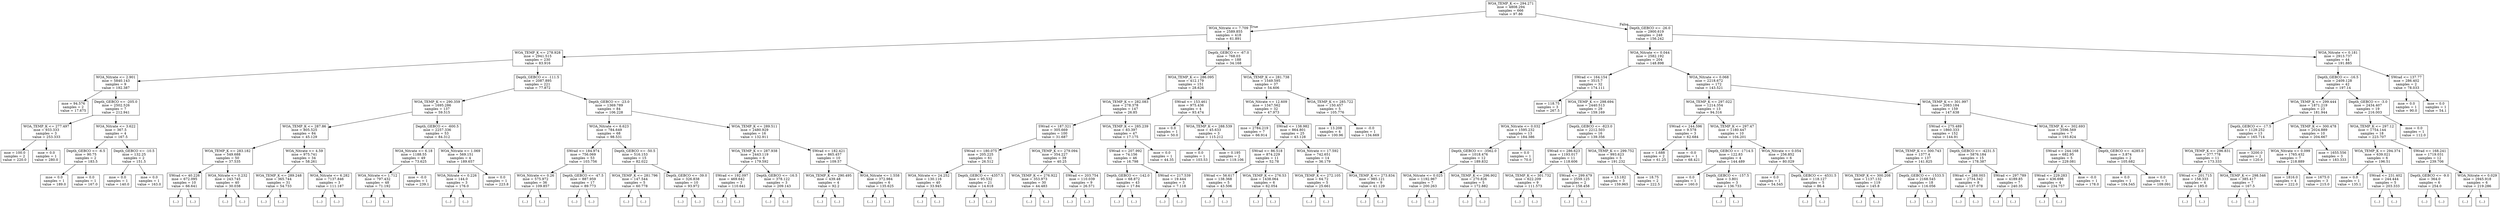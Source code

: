 digraph Tree {
node [shape=box] ;
0 [label="WOA_TEMP_K <= 294.271\nmse = 4808.294\nsamples = 666\nvalue = 97.86"] ;
1 [label="WOA_Nitrate <= 7.709\nmse = 2589.855\nsamples = 418\nvalue = 61.891"] ;
0 -> 1 [labeldistance=2.5, labelangle=45, headlabel="True"] ;
2 [label="WOA_TEMP_K <= 278.928\nmse = 2941.515\nsamples = 230\nvalue = 83.916"] ;
1 -> 2 ;
3 [label="WOA_Nitrate <= 2.901\nmse = 5840.143\nsamples = 9\nvalue = 192.387"] ;
2 -> 3 ;
4 [label="mse = 94.576\nsamples = 2\nvalue = 17.675"] ;
3 -> 4 ;
5 [label="Depth_GEBCO <= -205.0\nmse = 2502.526\nsamples = 7\nvalue = 212.941"] ;
3 -> 5 ;
6 [label="WOA_TEMP_K <= 277.497\nmse = 933.333\nsamples = 3\nvalue = 253.333"] ;
5 -> 6 ;
7 [label="mse = 100.0\nsamples = 2\nvalue = 220.0"] ;
6 -> 7 ;
8 [label="mse = 0.0\nsamples = 1\nvalue = 280.0"] ;
6 -> 8 ;
9 [label="WOA_Nitrate <= 3.622\nmse = 367.5\nsamples = 4\nvalue = 167.5"] ;
5 -> 9 ;
10 [label="Depth_GEBCO <= -6.5\nmse = 90.75\nsamples = 2\nvalue = 183.5"] ;
9 -> 10 ;
11 [label="mse = 0.0\nsamples = 1\nvalue = 189.0"] ;
10 -> 11 ;
12 [label="mse = 0.0\nsamples = 1\nvalue = 167.0"] ;
10 -> 12 ;
13 [label="Depth_GEBCO <= -10.5\nmse = 132.25\nsamples = 2\nvalue = 151.5"] ;
9 -> 13 ;
14 [label="mse = 0.0\nsamples = 1\nvalue = 140.0"] ;
13 -> 14 ;
15 [label="mse = 0.0\nsamples = 1\nvalue = 163.0"] ;
13 -> 15 ;
16 [label="Depth_GEBCO <= -111.5\nmse = 2087.895\nsamples = 221\nvalue = 77.872"] ;
2 -> 16 ;
17 [label="WOA_TEMP_K <= 290.359\nmse = 1695.286\nsamples = 137\nvalue = 59.515"] ;
16 -> 17 ;
18 [label="WOA_TEMP_K <= 287.86\nmse = 805.525\nsamples = 84\nvalue = 45.129"] ;
17 -> 18 ;
19 [label="WOA_TEMP_K <= 283.182\nmse = 549.688\nsamples = 50\nvalue = 37.535"] ;
18 -> 19 ;
20 [label="SWrad <= 40.226\nmse = 672.095\nsamples = 10\nvalue = 66.641"] ;
19 -> 20 ;
21 [label="(...)"] ;
20 -> 21 ;
24 [label="(...)"] ;
20 -> 24 ;
37 [label="WOA_Nitrate <= 0.232\nmse = 243.745\nsamples = 40\nvalue = 30.038"] ;
19 -> 37 ;
38 [label="(...)"] ;
37 -> 38 ;
39 [label="(...)"] ;
37 -> 39 ;
92 [label="WOA_Nitrate <= 4.59\nmse = 975.741\nsamples = 34\nvalue = 58.261"] ;
18 -> 92 ;
93 [label="WOA_TEMP_K <= 289.248\nmse = 365.744\nsamples = 31\nvalue = 54.733"] ;
92 -> 93 ;
94 [label="(...)"] ;
93 -> 94 ;
107 [label="(...)"] ;
93 -> 107 ;
144 [label="WOA_Nitrate <= 6.282\nmse = 7137.846\nsamples = 3\nvalue = 111.187"] ;
92 -> 144 ;
145 [label="(...)"] ;
144 -> 145 ;
146 [label="(...)"] ;
144 -> 146 ;
149 [label="Depth_GEBCO <= -600.5\nmse = 2257.336\nsamples = 53\nvalue = 84.312"] ;
17 -> 149 ;
150 [label="WOA_Nitrate <= 6.18\nmse = 1188.55\nsamples = 49\nvalue = 73.625"] ;
149 -> 150 ;
151 [label="WOA_Nitrate <= 1.712\nmse = 797.432\nsamples = 48\nvalue = 71.192"] ;
150 -> 151 ;
152 [label="(...)"] ;
151 -> 152 ;
223 [label="(...)"] ;
151 -> 223 ;
238 [label="mse = -0.0\nsamples = 1\nvalue = 239.1"] ;
150 -> 238 ;
239 [label="WOA_Nitrate <= 1.069\nmse = 569.151\nsamples = 4\nvalue = 189.657"] ;
149 -> 239 ;
240 [label="WOA_Nitrate <= 0.226\nmse = 144.0\nsamples = 3\nvalue = 176.0"] ;
239 -> 240 ;
241 [label="(...)"] ;
240 -> 241 ;
242 [label="(...)"] ;
240 -> 242 ;
243 [label="mse = 0.0\nsamples = 1\nvalue = 223.8"] ;
239 -> 243 ;
244 [label="Depth_GEBCO <= -23.0\nmse = 1369.789\nsamples = 84\nvalue = 106.228"] ;
16 -> 244 ;
245 [label="WOA_Nitrate <= 6.623\nmse = 784.649\nsamples = 68\nvalue = 98.531"] ;
244 -> 245 ;
246 [label="SWrad <= 184.974\nmse = 756.069\nsamples = 53\nvalue = 103.756"] ;
245 -> 246 ;
247 [label="WOA_Nitrate <= 0.26\nmse = 575.972\nsamples = 36\nvalue = 109.857"] ;
246 -> 247 ;
248 [label="(...)"] ;
247 -> 248 ;
253 [label="(...)"] ;
247 -> 253 ;
306 [label="Depth_GEBCO <= -47.5\nmse = 887.959\nsamples = 17\nvalue = 89.773"] ;
246 -> 306 ;
307 [label="(...)"] ;
306 -> 307 ;
316 [label="(...)"] ;
306 -> 316 ;
331 [label="Depth_GEBCO <= -50.5\nmse = 516.153\nsamples = 15\nvalue = 82.022"] ;
245 -> 331 ;
332 [label="WOA_TEMP_K <= 281.796\nmse = 147.544\nsamples = 5\nvalue = 60.778"] ;
331 -> 332 ;
333 [label="(...)"] ;
332 -> 333 ;
336 [label="(...)"] ;
332 -> 336 ;
341 [label="Depth_GEBCO <= -39.0\nmse = 326.838\nsamples = 10\nvalue = 93.972"] ;
331 -> 341 ;
342 [label="(...)"] ;
341 -> 342 ;
345 [label="(...)"] ;
341 -> 345 ;
346 [label="WOA_TEMP_K <= 289.511\nmse = 2480.929\nsamples = 16\nvalue = 132.911"] ;
244 -> 346 ;
347 [label="WOA_TEMP_K <= 287.938\nmse = 2443.119\nsamples = 6\nvalue = 179.592"] ;
346 -> 347 ;
348 [label="SWrad <= 192.097\nmse = 469.642\nsamples = 3\nvalue = 110.641"] ;
347 -> 348 ;
349 [label="(...)"] ;
348 -> 349 ;
352 [label="(...)"] ;
348 -> 352 ;
353 [label="Depth_GEBCO <= -16.5\nmse = 378.122\nsamples = 3\nvalue = 209.143"] ;
347 -> 353 ;
354 [label="(...)"] ;
353 -> 354 ;
355 [label="(...)"] ;
353 -> 355 ;
358 [label="SWrad <= 182.421\nmse = 865.457\nsamples = 10\nvalue = 109.57"] ;
346 -> 358 ;
359 [label="WOA_TEMP_K <= 290.495\nmse = 439.48\nsamples = 4\nvalue = 92.2"] ;
358 -> 359 ;
360 [label="(...)"] ;
359 -> 360 ;
361 [label="(...)"] ;
359 -> 361 ;
366 [label="WOA_Nitrate <= 1.558\nmse = 372.984\nsamples = 6\nvalue = 135.625"] ;
358 -> 366 ;
367 [label="(...)"] ;
366 -> 367 ;
372 [label="(...)"] ;
366 -> 372 ;
377 [label="Depth_GEBCO <= -67.0\nmse = 768.03\nsamples = 188\nvalue = 34.168"] ;
1 -> 377 ;
378 [label="WOA_TEMP_K <= 286.095\nmse = 412.179\nsamples = 151\nvalue = 28.626"] ;
377 -> 378 ;
379 [label="WOA_TEMP_K <= 282.083\nmse = 278.378\nsamples = 147\nvalue = 26.85"] ;
378 -> 379 ;
380 [label="SWrad <= 187.321\nmse = 305.669\nsamples = 100\nvalue = 31.687"] ;
379 -> 380 ;
381 [label="SWrad <= 180.075\nmse = 205.225\nsamples = 61\nvalue = 26.512"] ;
380 -> 381 ;
382 [label="WOA_Nitrate <= 24.252\nmse = 130.116\nsamples = 40\nvalue = 33.945"] ;
381 -> 382 ;
383 [label="(...)"] ;
382 -> 383 ;
428 [label="(...)"] ;
382 -> 428 ;
461 [label="Depth_GEBCO <= -4357.5\nmse = 95.532\nsamples = 21\nvalue = 14.618"] ;
381 -> 461 ;
462 [label="(...)"] ;
461 -> 462 ;
463 [label="(...)"] ;
461 -> 463 ;
500 [label="WOA_TEMP_K <= 279.094\nmse = 354.227\nsamples = 39\nvalue = 40.25"] ;
380 -> 500 ;
501 [label="WOA_TEMP_K <= 276.922\nmse = 353.973\nsamples = 30\nvalue = 44.483"] ;
500 -> 501 ;
502 [label="(...)"] ;
501 -> 502 ;
547 [label="(...)"] ;
501 -> 547 ;
554 [label="SWrad <= 203.754\nmse = 110.039\nsamples = 9\nvalue = 26.571"] ;
500 -> 554 ;
555 [label="(...)"] ;
554 -> 555 ;
558 [label="(...)"] ;
554 -> 558 ;
571 [label="WOA_TEMP_K <= 285.239\nmse = 83.397\nsamples = 47\nvalue = 17.175"] ;
379 -> 571 ;
572 [label="SWrad <= 207.992\nmse = 74.156\nsamples = 46\nvalue = 16.798"] ;
571 -> 572 ;
573 [label="Depth_GEBCO <= -142.0\nmse = 68.872\nsamples = 43\nvalue = 17.84"] ;
572 -> 573 ;
574 [label="(...)"] ;
573 -> 574 ;
617 [label="(...)"] ;
573 -> 617 ;
622 [label="SWrad <= 217.539\nmse = 19.444\nsamples = 3\nvalue = 7.118"] ;
572 -> 622 ;
623 [label="(...)"] ;
622 -> 623 ;
624 [label="(...)"] ;
622 -> 624 ;
627 [label="mse = 0.0\nsamples = 1\nvalue = 44.35"] ;
571 -> 627 ;
628 [label="SWrad <= 153.461\nmse = 975.436\nsamples = 4\nvalue = 93.474"] ;
378 -> 628 ;
629 [label="mse = 0.0\nsamples = 1\nvalue = 50.0"] ;
628 -> 629 ;
630 [label="WOA_TEMP_K <= 288.539\nmse = 45.633\nsamples = 3\nvalue = 115.212"] ;
628 -> 630 ;
631 [label="mse = 0.0\nsamples = 1\nvalue = 103.53"] ;
630 -> 631 ;
632 [label="mse = 0.195\nsamples = 2\nvalue = 119.106"] ;
630 -> 632 ;
633 [label="WOA_TEMP_K <= 281.738\nmse = 1549.595\nsamples = 37\nvalue = 54.606"] ;
377 -> 633 ;
634 [label="WOA_Nitrate <= 12.609\nmse = 1347.562\nsamples = 32\nvalue = 47.973"] ;
633 -> 634 ;
635 [label="mse = 2784.219\nsamples = 7\nvalue = 66.914"] ;
634 -> 635 ;
636 [label="SWrad <= 138.982\nmse = 864.801\nsamples = 25\nvalue = 43.128"] ;
634 -> 636 ;
637 [label="SWrad <= 86.518\nmse = 874.229\nsamples = 11\nvalue = 52.78"] ;
636 -> 637 ;
638 [label="SWrad <= 56.617\nmse = 138.368\nsamples = 5\nvalue = 43.506"] ;
637 -> 638 ;
639 [label="(...)"] ;
638 -> 639 ;
642 [label="(...)"] ;
638 -> 642 ;
643 [label="WOA_TEMP_K <= 276.53\nmse = 1438.064\nsamples = 6\nvalue = 62.054"] ;
637 -> 643 ;
644 [label="(...)"] ;
643 -> 644 ;
645 [label="(...)"] ;
643 -> 645 ;
646 [label="WOA_Nitrate <= 17.592\nmse = 742.651\nsamples = 14\nvalue = 36.179"] ;
636 -> 646 ;
647 [label="WOA_TEMP_K <= 272.105\nmse = 64.72\nsamples = 5\nvalue = 25.661"] ;
646 -> 647 ;
648 [label="(...)"] ;
647 -> 648 ;
649 [label="(...)"] ;
647 -> 649 ;
650 [label="WOA_TEMP_K <= 273.834\nmse = 985.121\nsamples = 9\nvalue = 41.129"] ;
646 -> 650 ;
651 [label="(...)"] ;
650 -> 651 ;
656 [label="(...)"] ;
650 -> 656 ;
657 [label="WOA_TEMP_K <= 285.722\nmse = 150.457\nsamples = 5\nvalue = 105.776"] ;
633 -> 657 ;
658 [label="mse = 13.208\nsamples = 4\nvalue = 100.96"] ;
657 -> 658 ;
659 [label="mse = -0.0\nsamples = 1\nvalue = 134.669"] ;
657 -> 659 ;
660 [label="Depth_GEBCO <= -26.0\nmse = 2900.619\nsamples = 248\nvalue = 156.242"] ;
0 -> 660 [labeldistance=2.5, labelangle=-45, headlabel="False"] ;
661 [label="WOA_Nitrate <= 0.044\nmse = 2582.192\nsamples = 204\nvalue = 148.898"] ;
660 -> 661 ;
662 [label="SWrad <= 164.154\nmse = 3515.7\nsamples = 32\nvalue = 174.111"] ;
661 -> 662 ;
663 [label="mse = 118.75\nsamples = 3\nvalue = 267.5"] ;
662 -> 663 ;
664 [label="WOA_TEMP_K <= 298.694\nmse = 2440.513\nsamples = 29\nvalue = 159.169"] ;
662 -> 664 ;
665 [label="WOA_Nitrate <= 0.032\nmse = 1595.232\nsamples = 13\nvalue = 184.386"] ;
664 -> 665 ;
666 [label="Depth_GEBCO <= -3562.0\nmse = 1018.476\nsamples = 12\nvalue = 189.832"] ;
665 -> 666 ;
667 [label="WOA_Nitrate <= 0.025\nmse = 1192.967\nsamples = 7\nvalue = 200.263"] ;
666 -> 667 ;
668 [label="(...)"] ;
667 -> 668 ;
677 [label="(...)"] ;
667 -> 677 ;
678 [label="WOA_TEMP_K <= 296.902\nmse = 270.826\nsamples = 5\nvalue = 172.882"] ;
666 -> 678 ;
679 [label="(...)"] ;
678 -> 679 ;
680 [label="(...)"] ;
678 -> 680 ;
683 [label="mse = 0.0\nsamples = 1\nvalue = 70.0"] ;
665 -> 683 ;
684 [label="Depth_GEBCO <= -823.0\nmse = 2212.503\nsamples = 16\nvalue = 139.356"] ;
664 -> 684 ;
685 [label="SWrad <= 286.623\nmse = 1193.017\nsamples = 11\nvalue = 118.606"] ;
684 -> 685 ;
686 [label="WOA_TEMP_K <= 301.732\nmse = 622.209\nsamples = 9\nvalue = 111.573"] ;
685 -> 686 ;
687 [label="(...)"] ;
686 -> 687 ;
700 [label="(...)"] ;
686 -> 700 ;
703 [label="SWrad <= 299.479\nmse = 2559.125\nsamples = 2\nvalue = 158.458"] ;
685 -> 703 ;
704 [label="(...)"] ;
703 -> 704 ;
705 [label="(...)"] ;
703 -> 705 ;
706 [label="WOA_TEMP_K <= 299.752\nmse = 993.623\nsamples = 5\nvalue = 191.232"] ;
684 -> 706 ;
707 [label="mse = 13.182\nsamples = 3\nvalue = 159.965"] ;
706 -> 707 ;
708 [label="mse = 18.75\nsamples = 2\nvalue = 222.5"] ;
706 -> 708 ;
709 [label="WOA_Nitrate <= 0.068\nmse = 2218.672\nsamples = 172\nvalue = 143.521"] ;
661 -> 709 ;
710 [label="WOA_TEMP_K <= 297.022\nmse = 1214.354\nsamples = 13\nvalue = 94.316"] ;
709 -> 710 ;
711 [label="SWrad <= 244.596\nmse = 9.578\nsamples = 3\nvalue = 62.684"] ;
710 -> 711 ;
712 [label="mse = 1.688\nsamples = 2\nvalue = 61.25"] ;
711 -> 712 ;
713 [label="mse = -0.0\nsamples = 1\nvalue = 68.421"] ;
711 -> 713 ;
714 [label="WOA_TEMP_K <= 297.47\nmse = 1180.447\nsamples = 10\nvalue = 104.201"] ;
710 -> 714 ;
715 [label="Depth_GEBCO <= -1714.5\nmse = 122.83\nsamples = 4\nvalue = 144.489"] ;
714 -> 715 ;
716 [label="mse = 0.0\nsamples = 1\nvalue = 160.0"] ;
715 -> 716 ;
717 [label="Depth_GEBCO <= -157.5\nmse = 3.801\nsamples = 3\nvalue = 136.733"] ;
715 -> 717 ;
718 [label="(...)"] ;
717 -> 718 ;
719 [label="(...)"] ;
717 -> 719 ;
720 [label="WOA_Nitrate <= 0.054\nmse = 256.852\nsamples = 6\nvalue = 80.029"] ;
714 -> 720 ;
721 [label="mse = 0.0\nsamples = 1\nvalue = 54.545"] ;
720 -> 721 ;
722 [label="Depth_GEBCO <= -4531.5\nmse = 118.127\nsamples = 5\nvalue = 86.4"] ;
720 -> 722 ;
723 [label="(...)"] ;
722 -> 723 ;
726 [label="(...)"] ;
722 -> 726 ;
731 [label="WOA_TEMP_K <= 301.997\nmse = 2083.184\nsamples = 159\nvalue = 147.638"] ;
709 -> 731 ;
732 [label="SWrad <= 275.489\nmse = 1860.333\nsamples = 152\nvalue = 144.91"] ;
731 -> 732 ;
733 [label="WOA_TEMP_K <= 300.743\nmse = 1377.4\nsamples = 137\nvalue = 141.825"] ;
732 -> 733 ;
734 [label="WOA_TEMP_K <= 300.208\nmse = 1137.132\nsamples = 119\nvalue = 145.8"] ;
733 -> 734 ;
735 [label="(...)"] ;
734 -> 735 ;
912 [label="(...)"] ;
734 -> 912 ;
927 [label="Depth_GEBCO <= -1533.5\nmse = 2168.545\nsamples = 18\nvalue = 116.056"] ;
733 -> 927 ;
928 [label="(...)"] ;
927 -> 928 ;
959 [label="(...)"] ;
927 -> 959 ;
960 [label="Depth_GEBCO <= -4231.5\nmse = 5876.184\nsamples = 15\nvalue = 178.387"] ;
732 -> 960 ;
961 [label="SWrad <= 288.003\nmse = 2734.342\nsamples = 8\nvalue = 137.078"] ;
960 -> 961 ;
962 [label="(...)"] ;
961 -> 962 ;
965 [label="(...)"] ;
961 -> 965 ;
976 [label="SWrad <= 297.789\nmse = 4189.85\nsamples = 7\nvalue = 240.35"] ;
960 -> 976 ;
977 [label="(...)"] ;
976 -> 977 ;
982 [label="(...)"] ;
976 -> 982 ;
989 [label="WOA_TEMP_K <= 302.693\nmse = 3596.569\nsamples = 7\nvalue = 193.824"] ;
731 -> 989 ;
990 [label="SWrad <= 244.168\nmse = 682.95\nsamples = 5\nvalue = 229.081"] ;
989 -> 990 ;
991 [label="SWrad <= 229.283\nmse = 436.698\nsamples = 4\nvalue = 234.757"] ;
990 -> 991 ;
992 [label="(...)"] ;
991 -> 992 ;
993 [label="(...)"] ;
991 -> 993 ;
996 [label="mse = -0.0\nsamples = 1\nvalue = 178.0"] ;
990 -> 996 ;
997 [label="Depth_GEBCO <= -4285.0\nmse = 3.874\nsamples = 2\nvalue = 105.682"] ;
989 -> 997 ;
998 [label="mse = 0.0\nsamples = 1\nvalue = 104.545"] ;
997 -> 998 ;
999 [label="mse = 0.0\nsamples = 1\nvalue = 109.091"] ;
997 -> 999 ;
1000 [label="WOA_Nitrate <= 0.181\nmse = 2913.737\nsamples = 44\nvalue = 191.885"] ;
660 -> 1000 ;
1001 [label="Depth_GEBCO <= -16.5\nmse = 2409.128\nsamples = 42\nvalue = 197.14"] ;
1000 -> 1001 ;
1002 [label="WOA_TEMP_K <= 299.444\nmse = 1871.219\nsamples = 23\nvalue = 181.944"] ;
1001 -> 1002 ;
1003 [label="Depth_GEBCO <= -17.5\nmse = 1129.252\nsamples = 13\nvalue = 165.714"] ;
1002 -> 1003 ;
1004 [label="WOA_TEMP_K <= 296.831\nmse = 377.778\nsamples = 11\nvalue = 173.333"] ;
1003 -> 1004 ;
1005 [label="SWrad <= 201.715\nmse = 158.333\nsamples = 4\nvalue = 185.0"] ;
1004 -> 1005 ;
1006 [label="(...)"] ;
1005 -> 1006 ;
1007 [label="(...)"] ;
1005 -> 1007 ;
1008 [label="WOA_TEMP_K <= 298.546\nmse = 385.417\nsamples = 7\nvalue = 167.5"] ;
1004 -> 1008 ;
1009 [label="(...)"] ;
1008 -> 1009 ;
1014 [label="(...)"] ;
1008 -> 1014 ;
1015 [label="mse = 3200.0\nsamples = 2\nvalue = 120.0"] ;
1003 -> 1015 ;
1016 [label="WOA_TEMP_K <= 300.478\nmse = 2024.889\nsamples = 10\nvalue = 204.667"] ;
1002 -> 1016 ;
1017 [label="WOA_Nitrate <= 0.099\nmse = 1765.432\nsamples = 7\nvalue = 218.889"] ;
1016 -> 1017 ;
1018 [label="mse = 1816.0\nsamples = 4\nvalue = 222.0"] ;
1017 -> 1018 ;
1019 [label="mse = 1675.0\nsamples = 3\nvalue = 215.0"] ;
1017 -> 1019 ;
1020 [label="mse = 1655.556\nsamples = 3\nvalue = 183.333"] ;
1016 -> 1020 ;
1021 [label="Depth_GEBCO <= -3.0\nmse = 2434.407\nsamples = 19\nvalue = 216.003"] ;
1001 -> 1021 ;
1022 [label="WOA_TEMP_K <= 297.12\nmse = 1754.144\nsamples = 18\nvalue = 223.707"] ;
1021 -> 1022 ;
1023 [label="WOA_TEMP_K <= 294.374\nmse = 639.021\nsamples = 6\nvalue = 196.51"] ;
1022 -> 1023 ;
1024 [label="mse = 0.0\nsamples = 1\nvalue = 135.1"] ;
1023 -> 1024 ;
1025 [label="SWrad <= 231.402\nmse = 244.444\nsamples = 5\nvalue = 203.333"] ;
1023 -> 1025 ;
1026 [label="(...)"] ;
1025 -> 1026 ;
1031 [label="(...)"] ;
1025 -> 1031 ;
1032 [label="SWrad <= 168.241\nmse = 1719.031\nsamples = 12\nvalue = 239.706"] ;
1022 -> 1032 ;
1033 [label="Depth_GEBCO <= -9.0\nmse = 364.0\nsamples = 6\nvalue = 254.0"] ;
1032 -> 1033 ;
1034 [label="(...)"] ;
1033 -> 1034 ;
1037 [label="(...)"] ;
1033 -> 1037 ;
1040 [label="WOA_Nitrate <= 0.029\nmse = 2945.918\nsamples = 6\nvalue = 219.286"] ;
1032 -> 1040 ;
1041 [label="(...)"] ;
1040 -> 1041 ;
1042 [label="(...)"] ;
1040 -> 1042 ;
1047 [label="mse = 0.0\nsamples = 1\nvalue = 112.0"] ;
1021 -> 1047 ;
1048 [label="SWrad <= 137.77\nmse = 286.402\nsamples = 2\nvalue = 78.033"] ;
1000 -> 1048 ;
1049 [label="mse = 0.0\nsamples = 1\nvalue = 90.0"] ;
1048 -> 1049 ;
1050 [label="mse = 0.0\nsamples = 1\nvalue = 54.1"] ;
1048 -> 1050 ;
}